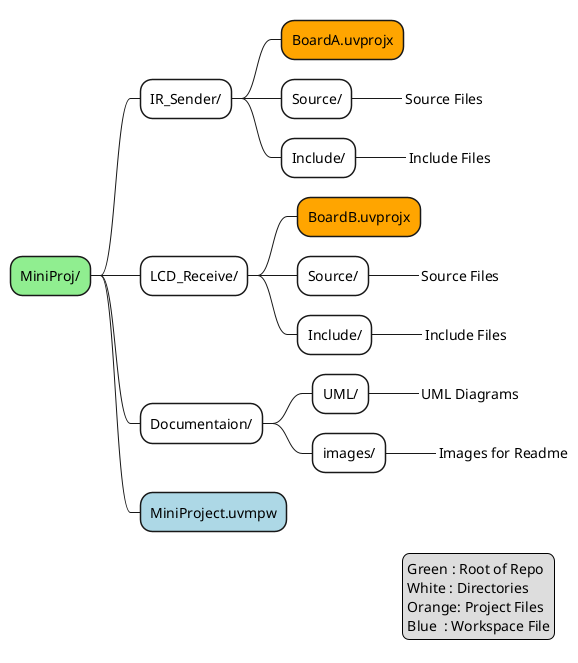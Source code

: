 @startmindmap

*[#lightgreen] MiniProj/
**[#white] IR_Sender/
***[#orange] BoardA.uvprojx
***[#white] Source/
****_ Source Files
***[#white] Include/
****_ Include Files

**[#white] LCD_Receive/
***[#orange] BoardB.uvprojx
***[#white] Source/
****_ Source Files
***[#white] Include/
****_ Include Files

**[#white] Documentaion/
***[#white] UML/
****_ UML Diagrams
***[#white] images/
****_ Images for Readme

**[#lightblue] MiniProject.uvmpw

legend right
    Green : Root of Repo
    White : Directories
    Orange: Project Files
    Blue  : Workspace File
endlegend

@endmindmap